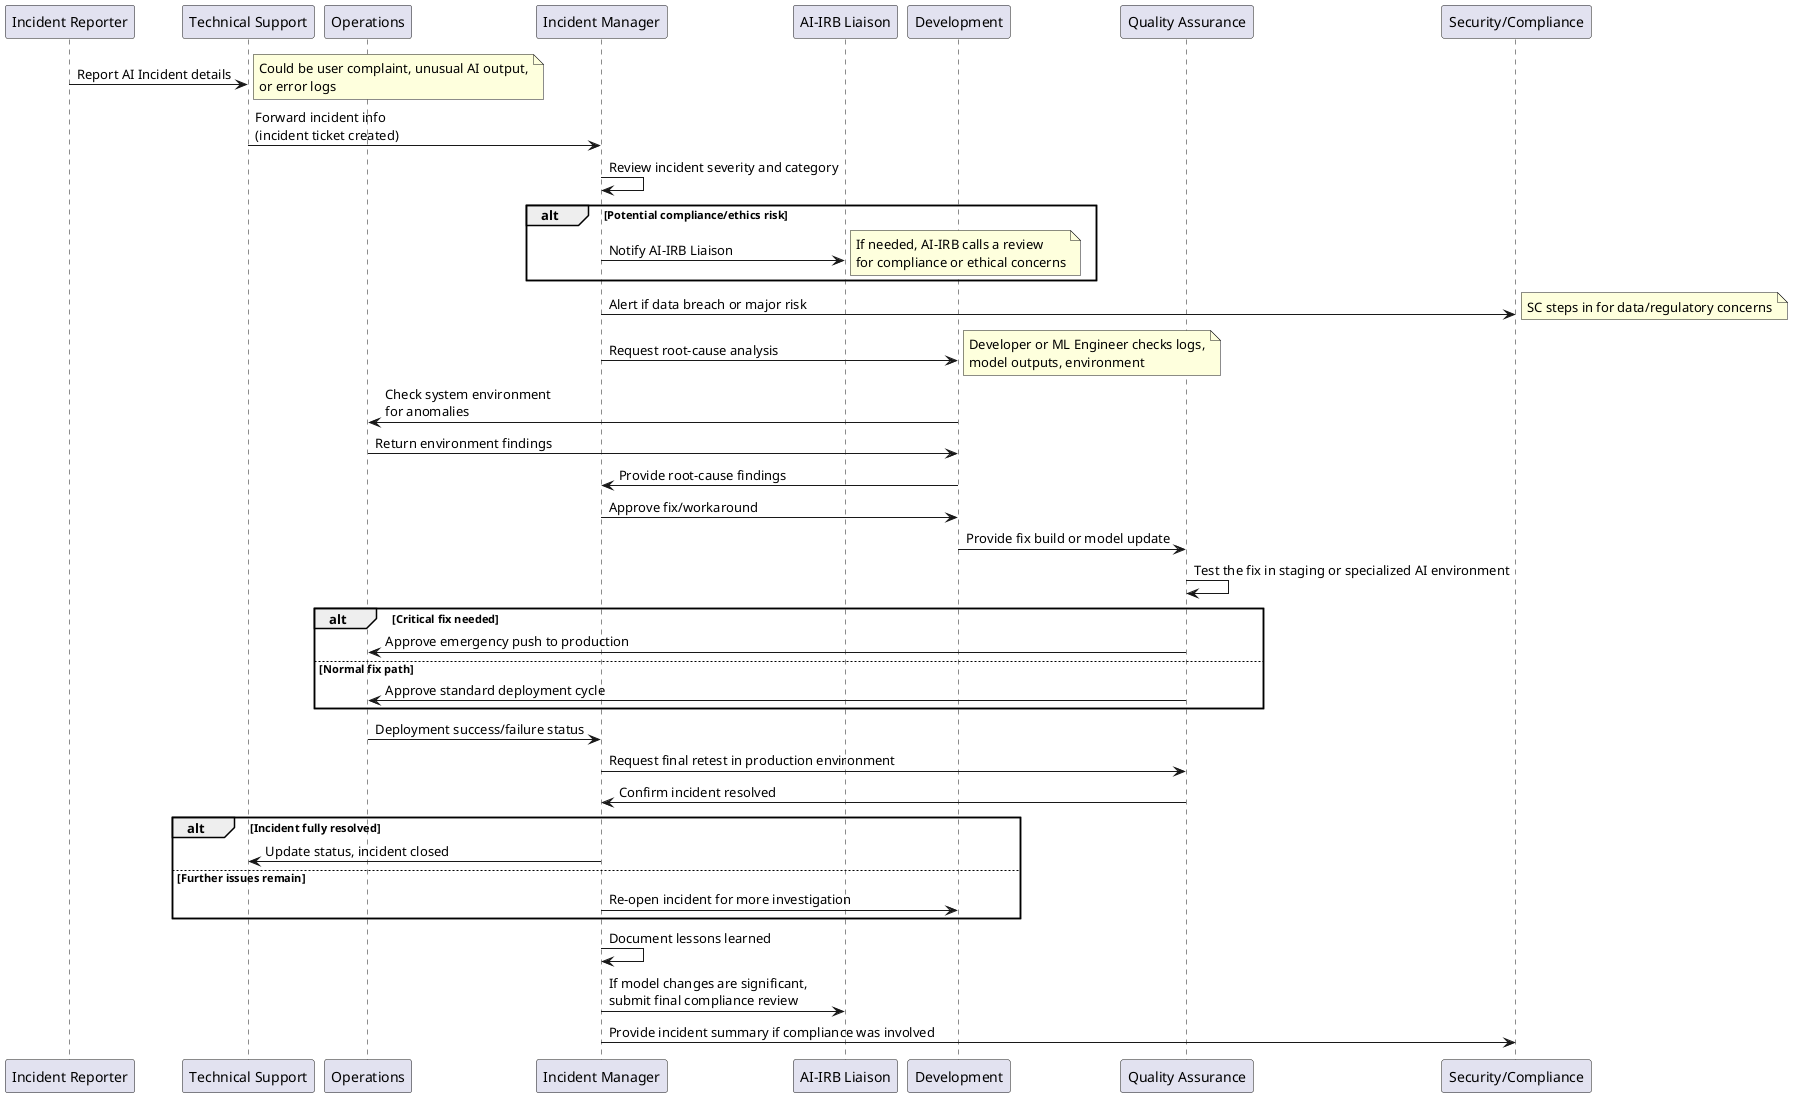 @startuml
' Define Participants (roles) using short names
participant "Incident Reporter" as IR
participant "Technical Support" as TS
participant "Operations" as OP
participant "Incident Manager" as IM
participant "AI-IRB Liaison" as IRB
participant "Development" as DEV
participant "Quality Assurance" as QA
participant "Security/Compliance" as SC

' 1. Incident detection and logging
IR -> TS: Report AI Incident details
note right: Could be user complaint, unusual AI output,\nor error logs

TS -> IM: Forward incident info\n(incident ticket created)

' 2. Triage and initial assessment
IM -> IM: Review incident severity and category
alt Potential compliance/ethics risk
  IM -> IRB: Notify AI-IRB Liaison
  note right: If needed, AI-IRB calls a review\nfor compliance or ethical concerns
end
IM -> SC: Alert if data breach or major risk
note right: SC steps in for data/regulatory concerns

' 3. Investigation and Analysis
IM -> DEV: Request root-cause analysis
note right: Developer or ML Engineer checks logs,\nmodel outputs, environment
DEV -> OP: Check system environment\nfor anomalies
OP -> DEV: Return environment findings
DEV -> IM: Provide root-cause findings

' 4. Mitigation approach (fix implementation)
IM -> DEV: Approve fix/workaround
DEV -> QA: Provide fix build or model update
QA -> QA: Test the fix in staging or specialized AI environment
alt Critical fix needed
  QA -> OP: Approve emergency push to production
else Normal fix path
  QA -> OP: Approve standard deployment cycle
end

' 5. Validation and closure
OP -> IM: Deployment success/failure status
IM -> QA: Request final retest in production environment
QA -> IM: Confirm incident resolved
alt Incident fully resolved
  IM -> TS: Update status, incident closed
else Further issues remain
  IM -> DEV: Re-open incident for more investigation
end

' 6. Post-incident follow-up
IM -> IM: Document lessons learned
IM -> IRB: If model changes are significant,\nsubmit final compliance review
IM -> SC: Provide incident summary if compliance was involved

@enduml
